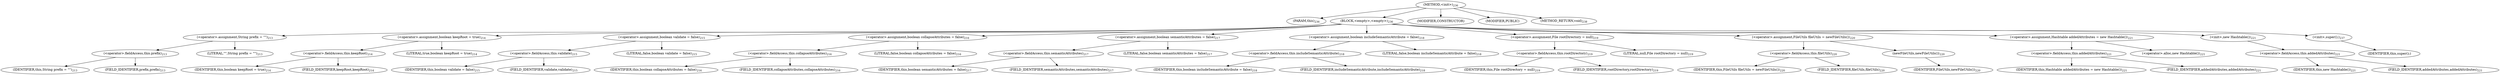 digraph "&lt;init&gt;" {  
"141" [label = <(METHOD,&lt;init&gt;)<SUB>236</SUB>> ]
"4" [label = <(PARAM,this)<SUB>236</SUB>> ]
"142" [label = <(BLOCK,&lt;empty&gt;,&lt;empty&gt;)<SUB>236</SUB>> ]
"143" [label = <(&lt;operator&gt;.assignment,String prefix = &quot;&quot;)<SUB>213</SUB>> ]
"144" [label = <(&lt;operator&gt;.fieldAccess,this.prefix)<SUB>213</SUB>> ]
"145" [label = <(IDENTIFIER,this,String prefix = &quot;&quot;)<SUB>213</SUB>> ]
"146" [label = <(FIELD_IDENTIFIER,prefix,prefix)<SUB>213</SUB>> ]
"147" [label = <(LITERAL,&quot;&quot;,String prefix = &quot;&quot;)<SUB>213</SUB>> ]
"148" [label = <(&lt;operator&gt;.assignment,boolean keepRoot = true)<SUB>214</SUB>> ]
"149" [label = <(&lt;operator&gt;.fieldAccess,this.keepRoot)<SUB>214</SUB>> ]
"150" [label = <(IDENTIFIER,this,boolean keepRoot = true)<SUB>214</SUB>> ]
"151" [label = <(FIELD_IDENTIFIER,keepRoot,keepRoot)<SUB>214</SUB>> ]
"152" [label = <(LITERAL,true,boolean keepRoot = true)<SUB>214</SUB>> ]
"153" [label = <(&lt;operator&gt;.assignment,boolean validate = false)<SUB>215</SUB>> ]
"154" [label = <(&lt;operator&gt;.fieldAccess,this.validate)<SUB>215</SUB>> ]
"155" [label = <(IDENTIFIER,this,boolean validate = false)<SUB>215</SUB>> ]
"156" [label = <(FIELD_IDENTIFIER,validate,validate)<SUB>215</SUB>> ]
"157" [label = <(LITERAL,false,boolean validate = false)<SUB>215</SUB>> ]
"158" [label = <(&lt;operator&gt;.assignment,boolean collapseAttributes = false)<SUB>216</SUB>> ]
"159" [label = <(&lt;operator&gt;.fieldAccess,this.collapseAttributes)<SUB>216</SUB>> ]
"160" [label = <(IDENTIFIER,this,boolean collapseAttributes = false)<SUB>216</SUB>> ]
"161" [label = <(FIELD_IDENTIFIER,collapseAttributes,collapseAttributes)<SUB>216</SUB>> ]
"162" [label = <(LITERAL,false,boolean collapseAttributes = false)<SUB>216</SUB>> ]
"163" [label = <(&lt;operator&gt;.assignment,boolean semanticAttributes = false)<SUB>217</SUB>> ]
"164" [label = <(&lt;operator&gt;.fieldAccess,this.semanticAttributes)<SUB>217</SUB>> ]
"165" [label = <(IDENTIFIER,this,boolean semanticAttributes = false)<SUB>217</SUB>> ]
"166" [label = <(FIELD_IDENTIFIER,semanticAttributes,semanticAttributes)<SUB>217</SUB>> ]
"167" [label = <(LITERAL,false,boolean semanticAttributes = false)<SUB>217</SUB>> ]
"168" [label = <(&lt;operator&gt;.assignment,boolean includeSemanticAttribute = false)<SUB>218</SUB>> ]
"169" [label = <(&lt;operator&gt;.fieldAccess,this.includeSemanticAttribute)<SUB>218</SUB>> ]
"170" [label = <(IDENTIFIER,this,boolean includeSemanticAttribute = false)<SUB>218</SUB>> ]
"171" [label = <(FIELD_IDENTIFIER,includeSemanticAttribute,includeSemanticAttribute)<SUB>218</SUB>> ]
"172" [label = <(LITERAL,false,boolean includeSemanticAttribute = false)<SUB>218</SUB>> ]
"173" [label = <(&lt;operator&gt;.assignment,File rootDirectory = null)<SUB>219</SUB>> ]
"174" [label = <(&lt;operator&gt;.fieldAccess,this.rootDirectory)<SUB>219</SUB>> ]
"175" [label = <(IDENTIFIER,this,File rootDirectory = null)<SUB>219</SUB>> ]
"176" [label = <(FIELD_IDENTIFIER,rootDirectory,rootDirectory)<SUB>219</SUB>> ]
"177" [label = <(LITERAL,null,File rootDirectory = null)<SUB>219</SUB>> ]
"178" [label = <(&lt;operator&gt;.assignment,FileUtils fileUtils = newFileUtils())<SUB>220</SUB>> ]
"179" [label = <(&lt;operator&gt;.fieldAccess,this.fileUtils)<SUB>220</SUB>> ]
"180" [label = <(IDENTIFIER,this,FileUtils fileUtils = newFileUtils())<SUB>220</SUB>> ]
"181" [label = <(FIELD_IDENTIFIER,fileUtils,fileUtils)<SUB>220</SUB>> ]
"182" [label = <(newFileUtils,newFileUtils())<SUB>220</SUB>> ]
"183" [label = <(IDENTIFIER,FileUtils,newFileUtils())<SUB>220</SUB>> ]
"184" [label = <(&lt;operator&gt;.assignment,Hashtable addedAttributes = new Hashtable())<SUB>221</SUB>> ]
"185" [label = <(&lt;operator&gt;.fieldAccess,this.addedAttributes)<SUB>221</SUB>> ]
"186" [label = <(IDENTIFIER,this,Hashtable addedAttributes = new Hashtable())<SUB>221</SUB>> ]
"187" [label = <(FIELD_IDENTIFIER,addedAttributes,addedAttributes)<SUB>221</SUB>> ]
"188" [label = <(&lt;operator&gt;.alloc,new Hashtable())<SUB>221</SUB>> ]
"189" [label = <(&lt;init&gt;,new Hashtable())<SUB>221</SUB>> ]
"190" [label = <(&lt;operator&gt;.fieldAccess,this.addedAttributes)<SUB>221</SUB>> ]
"191" [label = <(IDENTIFIER,this,new Hashtable())<SUB>221</SUB>> ]
"192" [label = <(FIELD_IDENTIFIER,addedAttributes,addedAttributes)<SUB>221</SUB>> ]
"193" [label = <(&lt;init&gt;,super();)<SUB>237</SUB>> ]
"3" [label = <(IDENTIFIER,this,super();)> ]
"194" [label = <(MODIFIER,CONSTRUCTOR)> ]
"195" [label = <(MODIFIER,PUBLIC)> ]
"196" [label = <(METHOD_RETURN,void)<SUB>238</SUB>> ]
  "141" -> "4" 
  "141" -> "142" 
  "141" -> "194" 
  "141" -> "195" 
  "141" -> "196" 
  "142" -> "143" 
  "142" -> "148" 
  "142" -> "153" 
  "142" -> "158" 
  "142" -> "163" 
  "142" -> "168" 
  "142" -> "173" 
  "142" -> "178" 
  "142" -> "184" 
  "142" -> "189" 
  "142" -> "193" 
  "143" -> "144" 
  "143" -> "147" 
  "144" -> "145" 
  "144" -> "146" 
  "148" -> "149" 
  "148" -> "152" 
  "149" -> "150" 
  "149" -> "151" 
  "153" -> "154" 
  "153" -> "157" 
  "154" -> "155" 
  "154" -> "156" 
  "158" -> "159" 
  "158" -> "162" 
  "159" -> "160" 
  "159" -> "161" 
  "163" -> "164" 
  "163" -> "167" 
  "164" -> "165" 
  "164" -> "166" 
  "168" -> "169" 
  "168" -> "172" 
  "169" -> "170" 
  "169" -> "171" 
  "173" -> "174" 
  "173" -> "177" 
  "174" -> "175" 
  "174" -> "176" 
  "178" -> "179" 
  "178" -> "182" 
  "179" -> "180" 
  "179" -> "181" 
  "182" -> "183" 
  "184" -> "185" 
  "184" -> "188" 
  "185" -> "186" 
  "185" -> "187" 
  "189" -> "190" 
  "190" -> "191" 
  "190" -> "192" 
  "193" -> "3" 
}
